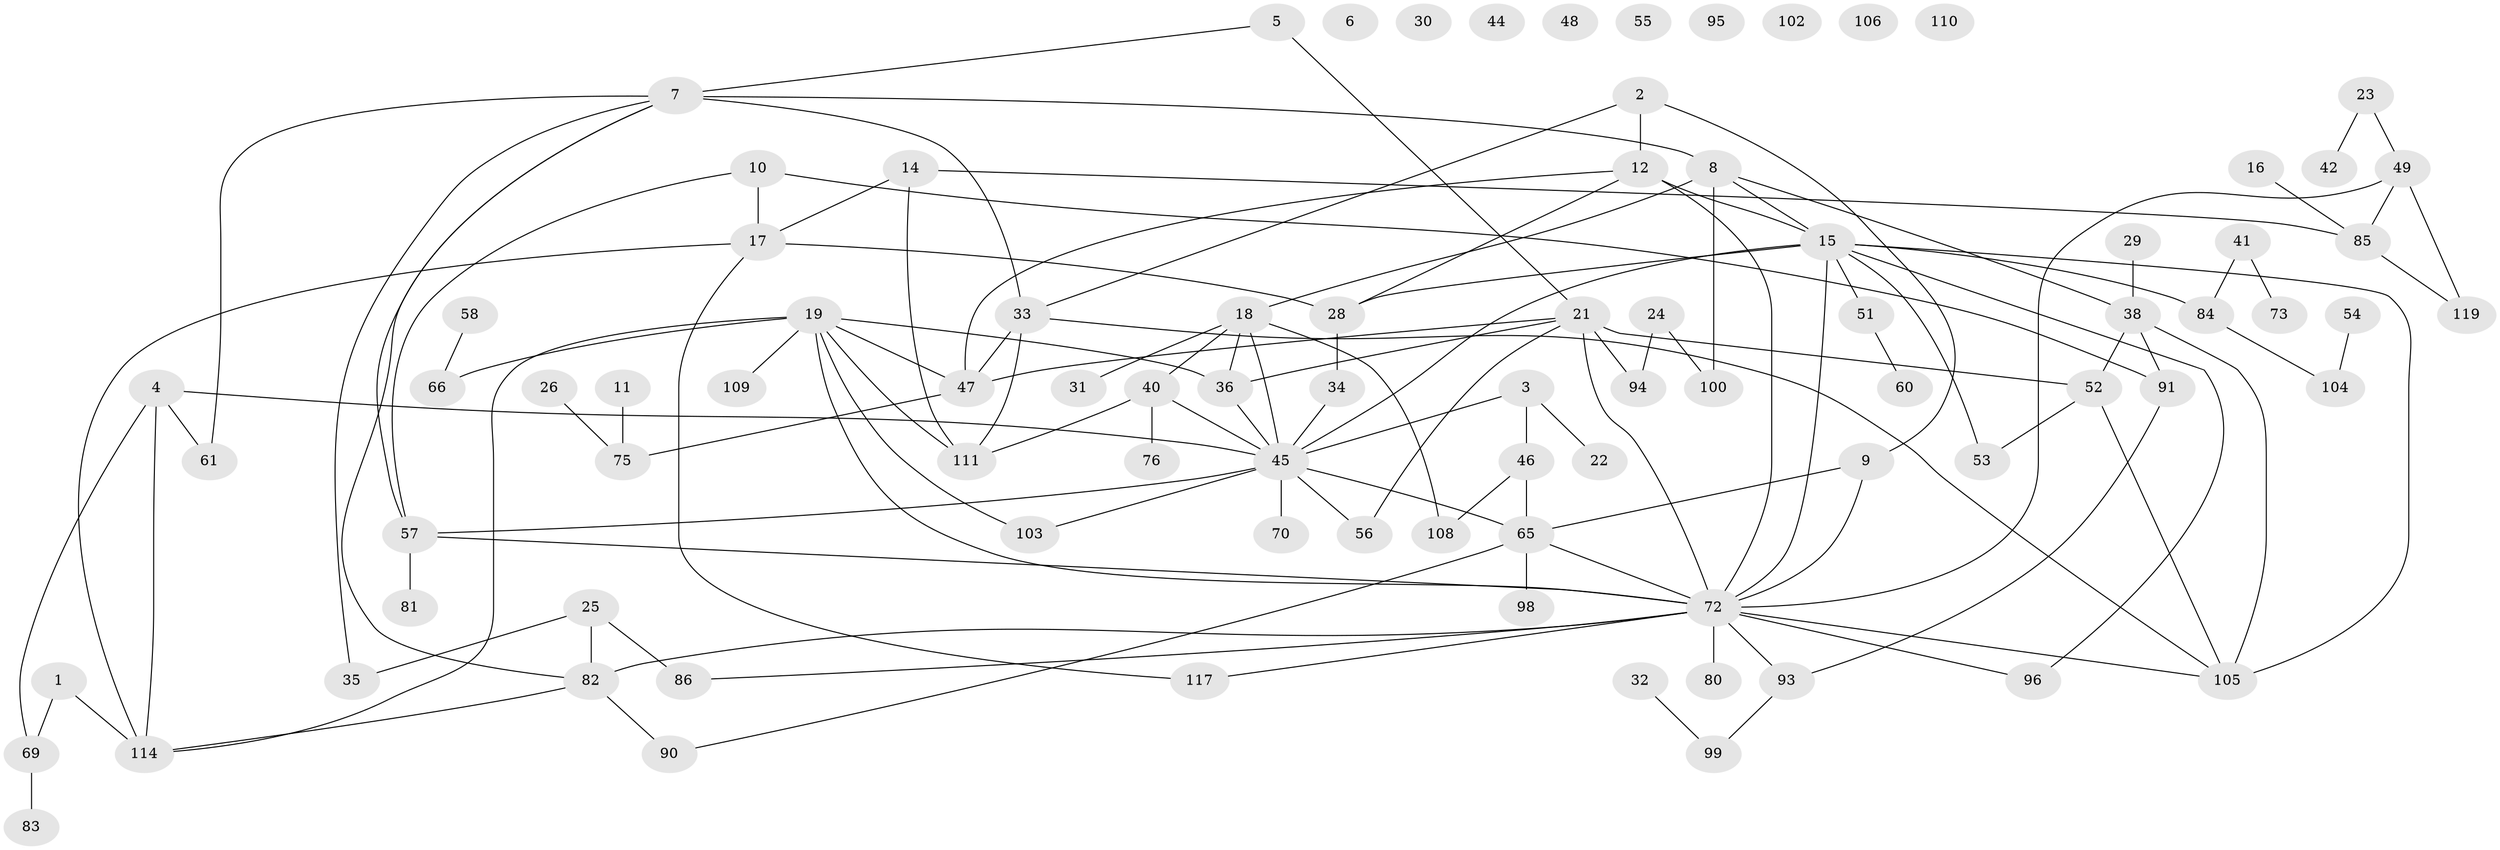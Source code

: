 // original degree distribution, {3: 0.21875, 2: 0.265625, 0: 0.0703125, 6: 0.015625, 4: 0.1640625, 1: 0.1640625, 5: 0.0703125, 7: 0.0234375, 9: 0.0078125}
// Generated by graph-tools (version 1.1) at 2025/16/03/04/25 18:16:32]
// undirected, 89 vertices, 127 edges
graph export_dot {
graph [start="1"]
  node [color=gray90,style=filled];
  1 [super="+27"];
  2 [super="+43"];
  3;
  4 [super="+20"];
  5;
  6;
  7 [super="+120+122+62"];
  8 [super="+13"];
  9 [super="+124+127"];
  10;
  11;
  12 [super="+107"];
  14;
  15 [super="+88+79"];
  16 [super="+121"];
  17 [super="+101+64"];
  18 [super="+39"];
  19 [super="+74"];
  21 [super="+37+128"];
  22;
  23;
  24;
  25;
  26;
  28 [super="+59"];
  29;
  30;
  31;
  32;
  33;
  34;
  35;
  36 [super="+92"];
  38 [super="+50"];
  40 [super="+87"];
  41;
  42;
  44;
  45 [super="+113+112+71"];
  46;
  47;
  48;
  49;
  51;
  52 [super="+68"];
  53 [super="+89"];
  54;
  55;
  56;
  57 [super="+63"];
  58;
  60;
  61;
  65 [super="+77"];
  66;
  69;
  70;
  72 [super="+78"];
  73;
  75;
  76;
  80;
  81;
  82;
  83;
  84;
  85;
  86;
  90;
  91;
  93;
  94;
  95;
  96;
  98;
  99;
  100;
  102;
  103;
  104;
  105;
  106;
  108;
  109;
  110;
  111;
  114 [super="+118"];
  117;
  119;
  1 -- 69;
  1 -- 114 [weight=2];
  2 -- 33;
  2 -- 9;
  2 -- 12;
  3 -- 22;
  3 -- 46;
  3 -- 45;
  4 -- 69;
  4 -- 114;
  4 -- 61;
  4 -- 45;
  5 -- 7;
  5 -- 21;
  7 -- 8 [weight=2];
  7 -- 57;
  7 -- 35;
  7 -- 33;
  7 -- 82;
  7 -- 61;
  8 -- 100;
  8 -- 15;
  8 -- 18;
  8 -- 38;
  9 -- 65;
  9 -- 72;
  10 -- 17 [weight=2];
  10 -- 91;
  10 -- 57;
  11 -- 75;
  12 -- 47;
  12 -- 15;
  12 -- 72;
  12 -- 28;
  14 -- 85;
  14 -- 111;
  14 -- 17;
  15 -- 51;
  15 -- 84;
  15 -- 28 [weight=2];
  15 -- 96;
  15 -- 105;
  15 -- 45;
  15 -- 53;
  15 -- 72;
  16 -- 85;
  17 -- 117;
  17 -- 114;
  17 -- 28;
  18 -- 31;
  18 -- 40;
  18 -- 108;
  18 -- 36;
  18 -- 45;
  19 -- 103;
  19 -- 114;
  19 -- 66;
  19 -- 36;
  19 -- 111;
  19 -- 109;
  19 -- 47;
  19 -- 72;
  21 -- 56;
  21 -- 72;
  21 -- 52;
  21 -- 94;
  21 -- 36;
  21 -- 47;
  23 -- 42;
  23 -- 49;
  24 -- 94;
  24 -- 100;
  25 -- 35;
  25 -- 82;
  25 -- 86;
  26 -- 75;
  28 -- 34;
  29 -- 38;
  32 -- 99;
  33 -- 47;
  33 -- 105;
  33 -- 111;
  34 -- 45;
  36 -- 45;
  38 -- 91;
  38 -- 105;
  38 -- 52;
  40 -- 76;
  40 -- 111;
  40 -- 45;
  41 -- 73;
  41 -- 84;
  45 -- 70;
  45 -- 103;
  45 -- 56;
  45 -- 65;
  45 -- 57;
  46 -- 108;
  46 -- 65;
  47 -- 75;
  49 -- 72;
  49 -- 85;
  49 -- 119;
  51 -- 60;
  52 -- 53 [weight=2];
  52 -- 105;
  54 -- 104;
  57 -- 81;
  57 -- 72;
  58 -- 66;
  65 -- 90;
  65 -- 98;
  65 -- 72;
  69 -- 83;
  72 -- 80 [weight=2];
  72 -- 82;
  72 -- 96;
  72 -- 105;
  72 -- 117;
  72 -- 86;
  72 -- 93;
  82 -- 90;
  82 -- 114;
  84 -- 104;
  85 -- 119;
  91 -- 93;
  93 -- 99;
}
